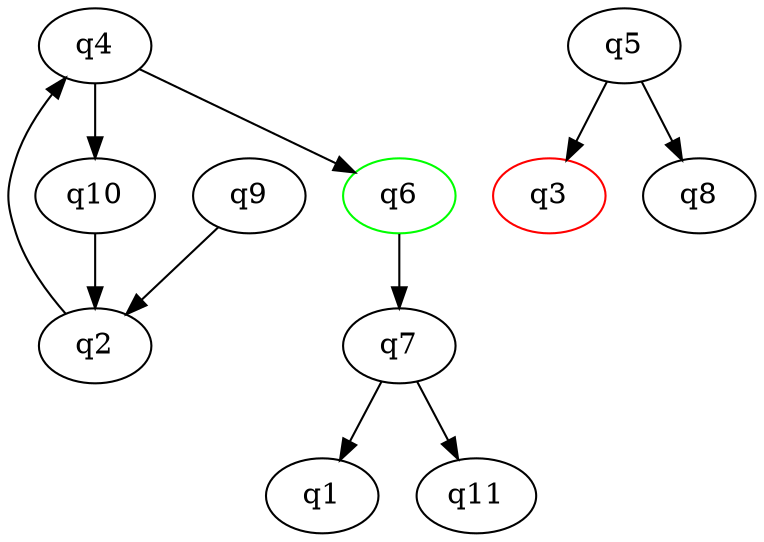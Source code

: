 digraph A{
q6 [initial=1,color=green];
q3 [final=1,color=red];
q2 -> q4;
q4 -> q6;
q4 -> q10;
q5 -> q3;
q5 -> q8;
q6 -> q7;
q7 -> q1;
q7 -> q11;
q9 -> q2;
q10 -> q2;
}